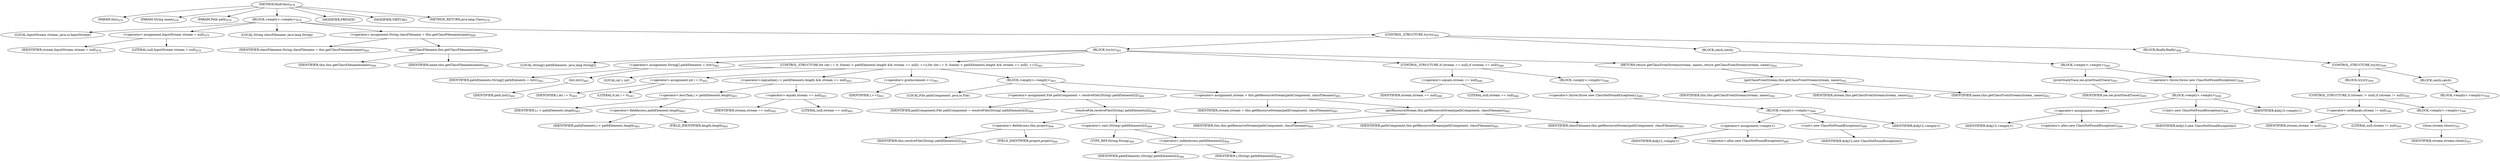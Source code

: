 digraph "findClass" {  
"825" [label = <(METHOD,findClass)<SUB>476</SUB>> ]
"40" [label = <(PARAM,this)<SUB>476</SUB>> ]
"826" [label = <(PARAM,String name)<SUB>476</SUB>> ]
"827" [label = <(PARAM,Path path)<SUB>476</SUB>> ]
"828" [label = <(BLOCK,&lt;empty&gt;,&lt;empty&gt;)<SUB>476</SUB>> ]
"829" [label = <(LOCAL,InputStream stream: java.io.InputStream)> ]
"830" [label = <(&lt;operator&gt;.assignment,InputStream stream = null)<SUB>479</SUB>> ]
"831" [label = <(IDENTIFIER,stream,InputStream stream = null)<SUB>479</SUB>> ]
"832" [label = <(LITERAL,null,InputStream stream = null)<SUB>479</SUB>> ]
"833" [label = <(LOCAL,String classFilename: java.lang.String)> ]
"834" [label = <(&lt;operator&gt;.assignment,String classFilename = this.getClassFilename(name))<SUB>480</SUB>> ]
"835" [label = <(IDENTIFIER,classFilename,String classFilename = this.getClassFilename(name))<SUB>480</SUB>> ]
"836" [label = <(getClassFilename,this.getClassFilename(name))<SUB>480</SUB>> ]
"39" [label = <(IDENTIFIER,this,this.getClassFilename(name))<SUB>480</SUB>> ]
"837" [label = <(IDENTIFIER,name,this.getClassFilename(name))<SUB>480</SUB>> ]
"838" [label = <(CONTROL_STRUCTURE,try,try)<SUB>481</SUB>> ]
"839" [label = <(BLOCK,try,try)<SUB>481</SUB>> ]
"840" [label = <(LOCAL,String[] pathElements: java.lang.String[])> ]
"841" [label = <(&lt;operator&gt;.assignment,String[] pathElements = list())<SUB>482</SUB>> ]
"842" [label = <(IDENTIFIER,pathElements,String[] pathElements = list())<SUB>482</SUB>> ]
"843" [label = <(list,list())<SUB>482</SUB>> ]
"844" [label = <(IDENTIFIER,path,list())<SUB>482</SUB>> ]
"845" [label = <(CONTROL_STRUCTURE,for (int i = 0; Some(i &lt; pathElements.length &amp;&amp; stream == null); ++i),for (int i = 0; Some(i &lt; pathElements.length &amp;&amp; stream == null); ++i))<SUB>483</SUB>> ]
"846" [label = <(LOCAL,int i: int)> ]
"847" [label = <(&lt;operator&gt;.assignment,int i = 0)<SUB>483</SUB>> ]
"848" [label = <(IDENTIFIER,i,int i = 0)<SUB>483</SUB>> ]
"849" [label = <(LITERAL,0,int i = 0)<SUB>483</SUB>> ]
"850" [label = <(&lt;operator&gt;.logicalAnd,i &lt; pathElements.length &amp;&amp; stream == null)<SUB>483</SUB>> ]
"851" [label = <(&lt;operator&gt;.lessThan,i &lt; pathElements.length)<SUB>483</SUB>> ]
"852" [label = <(IDENTIFIER,i,i &lt; pathElements.length)<SUB>483</SUB>> ]
"853" [label = <(&lt;operator&gt;.fieldAccess,pathElements.length)<SUB>483</SUB>> ]
"854" [label = <(IDENTIFIER,pathElements,i &lt; pathElements.length)<SUB>483</SUB>> ]
"855" [label = <(FIELD_IDENTIFIER,length,length)<SUB>483</SUB>> ]
"856" [label = <(&lt;operator&gt;.equals,stream == null)<SUB>483</SUB>> ]
"857" [label = <(IDENTIFIER,stream,stream == null)<SUB>483</SUB>> ]
"858" [label = <(LITERAL,null,stream == null)<SUB>483</SUB>> ]
"859" [label = <(&lt;operator&gt;.preIncrement,++i)<SUB>483</SUB>> ]
"860" [label = <(IDENTIFIER,i,++i)<SUB>483</SUB>> ]
"861" [label = <(BLOCK,&lt;empty&gt;,&lt;empty&gt;)<SUB>483</SUB>> ]
"862" [label = <(LOCAL,File pathComponent: java.io.File)> ]
"863" [label = <(&lt;operator&gt;.assignment,File pathComponent = resolveFile((String) pathElements[i]))<SUB>484</SUB>> ]
"864" [label = <(IDENTIFIER,pathComponent,File pathComponent = resolveFile((String) pathElements[i]))<SUB>484</SUB>> ]
"865" [label = <(resolveFile,resolveFile((String) pathElements[i]))<SUB>484</SUB>> ]
"866" [label = <(&lt;operator&gt;.fieldAccess,this.project)<SUB>484</SUB>> ]
"867" [label = <(IDENTIFIER,this,resolveFile((String) pathElements[i]))<SUB>484</SUB>> ]
"868" [label = <(FIELD_IDENTIFIER,project,project)<SUB>484</SUB>> ]
"869" [label = <(&lt;operator&gt;.cast,(String) pathElements[i])<SUB>484</SUB>> ]
"870" [label = <(TYPE_REF,String,String)<SUB>484</SUB>> ]
"871" [label = <(&lt;operator&gt;.indexAccess,pathElements[i])<SUB>484</SUB>> ]
"872" [label = <(IDENTIFIER,pathElements,(String) pathElements[i])<SUB>484</SUB>> ]
"873" [label = <(IDENTIFIER,i,(String) pathElements[i])<SUB>484</SUB>> ]
"874" [label = <(&lt;operator&gt;.assignment,stream = this.getResourceStream(pathComponent, classFilename))<SUB>485</SUB>> ]
"875" [label = <(IDENTIFIER,stream,stream = this.getResourceStream(pathComponent, classFilename))<SUB>485</SUB>> ]
"876" [label = <(getResourceStream,this.getResourceStream(pathComponent, classFilename))<SUB>485</SUB>> ]
"41" [label = <(IDENTIFIER,this,this.getResourceStream(pathComponent, classFilename))<SUB>485</SUB>> ]
"877" [label = <(IDENTIFIER,pathComponent,this.getResourceStream(pathComponent, classFilename))<SUB>485</SUB>> ]
"878" [label = <(IDENTIFIER,classFilename,this.getResourceStream(pathComponent, classFilename))<SUB>485</SUB>> ]
"879" [label = <(CONTROL_STRUCTURE,if (stream == null),if (stream == null))<SUB>488</SUB>> ]
"880" [label = <(&lt;operator&gt;.equals,stream == null)<SUB>488</SUB>> ]
"881" [label = <(IDENTIFIER,stream,stream == null)<SUB>488</SUB>> ]
"882" [label = <(LITERAL,null,stream == null)<SUB>488</SUB>> ]
"883" [label = <(BLOCK,&lt;empty&gt;,&lt;empty&gt;)<SUB>488</SUB>> ]
"884" [label = <(&lt;operator&gt;.throw,throw new ClassNotFoundException();)<SUB>489</SUB>> ]
"885" [label = <(BLOCK,&lt;empty&gt;,&lt;empty&gt;)<SUB>489</SUB>> ]
"886" [label = <(&lt;operator&gt;.assignment,&lt;empty&gt;)> ]
"887" [label = <(IDENTIFIER,$obj12,&lt;empty&gt;)> ]
"888" [label = <(&lt;operator&gt;.alloc,new ClassNotFoundException())<SUB>489</SUB>> ]
"889" [label = <(&lt;init&gt;,new ClassNotFoundException())<SUB>489</SUB>> ]
"890" [label = <(IDENTIFIER,$obj12,new ClassNotFoundException())> ]
"891" [label = <(IDENTIFIER,$obj12,&lt;empty&gt;)> ]
"892" [label = <(RETURN,return getClassFromStream(stream, name);,return getClassFromStream(stream, name);)<SUB>492</SUB>> ]
"893" [label = <(getClassFromStream,this.getClassFromStream(stream, name))<SUB>492</SUB>> ]
"42" [label = <(IDENTIFIER,this,this.getClassFromStream(stream, name))<SUB>492</SUB>> ]
"894" [label = <(IDENTIFIER,stream,this.getClassFromStream(stream, name))<SUB>492</SUB>> ]
"895" [label = <(IDENTIFIER,name,this.getClassFromStream(stream, name))<SUB>492</SUB>> ]
"896" [label = <(BLOCK,catch,catch)> ]
"897" [label = <(BLOCK,&lt;empty&gt;,&lt;empty&gt;)<SUB>494</SUB>> ]
"898" [label = <(printStackTrace,ioe.printStackTrace())<SUB>495</SUB>> ]
"899" [label = <(IDENTIFIER,ioe,ioe.printStackTrace())<SUB>495</SUB>> ]
"900" [label = <(&lt;operator&gt;.throw,throw new ClassNotFoundException();)<SUB>496</SUB>> ]
"901" [label = <(BLOCK,&lt;empty&gt;,&lt;empty&gt;)<SUB>496</SUB>> ]
"902" [label = <(&lt;operator&gt;.assignment,&lt;empty&gt;)> ]
"903" [label = <(IDENTIFIER,$obj13,&lt;empty&gt;)> ]
"904" [label = <(&lt;operator&gt;.alloc,new ClassNotFoundException())<SUB>496</SUB>> ]
"905" [label = <(&lt;init&gt;,new ClassNotFoundException())<SUB>496</SUB>> ]
"906" [label = <(IDENTIFIER,$obj13,new ClassNotFoundException())> ]
"907" [label = <(IDENTIFIER,$obj13,&lt;empty&gt;)> ]
"908" [label = <(BLOCK,finally,finally)<SUB>498</SUB>> ]
"909" [label = <(CONTROL_STRUCTURE,try,try)<SUB>499</SUB>> ]
"910" [label = <(BLOCK,try,try)<SUB>499</SUB>> ]
"911" [label = <(CONTROL_STRUCTURE,if (stream != null),if (stream != null))<SUB>500</SUB>> ]
"912" [label = <(&lt;operator&gt;.notEquals,stream != null)<SUB>500</SUB>> ]
"913" [label = <(IDENTIFIER,stream,stream != null)<SUB>500</SUB>> ]
"914" [label = <(LITERAL,null,stream != null)<SUB>500</SUB>> ]
"915" [label = <(BLOCK,&lt;empty&gt;,&lt;empty&gt;)<SUB>500</SUB>> ]
"916" [label = <(close,stream.close())<SUB>501</SUB>> ]
"917" [label = <(IDENTIFIER,stream,stream.close())<SUB>501</SUB>> ]
"918" [label = <(BLOCK,catch,catch)> ]
"919" [label = <(BLOCK,&lt;empty&gt;,&lt;empty&gt;)<SUB>504</SUB>> ]
"920" [label = <(MODIFIER,PRIVATE)> ]
"921" [label = <(MODIFIER,VIRTUAL)> ]
"922" [label = <(METHOD_RETURN,java.lang.Class)<SUB>476</SUB>> ]
  "825" -> "40" 
  "825" -> "826" 
  "825" -> "827" 
  "825" -> "828" 
  "825" -> "920" 
  "825" -> "921" 
  "825" -> "922" 
  "828" -> "829" 
  "828" -> "830" 
  "828" -> "833" 
  "828" -> "834" 
  "828" -> "838" 
  "830" -> "831" 
  "830" -> "832" 
  "834" -> "835" 
  "834" -> "836" 
  "836" -> "39" 
  "836" -> "837" 
  "838" -> "839" 
  "838" -> "896" 
  "838" -> "908" 
  "839" -> "840" 
  "839" -> "841" 
  "839" -> "845" 
  "839" -> "879" 
  "839" -> "892" 
  "841" -> "842" 
  "841" -> "843" 
  "843" -> "844" 
  "845" -> "846" 
  "845" -> "847" 
  "845" -> "850" 
  "845" -> "859" 
  "845" -> "861" 
  "847" -> "848" 
  "847" -> "849" 
  "850" -> "851" 
  "850" -> "856" 
  "851" -> "852" 
  "851" -> "853" 
  "853" -> "854" 
  "853" -> "855" 
  "856" -> "857" 
  "856" -> "858" 
  "859" -> "860" 
  "861" -> "862" 
  "861" -> "863" 
  "861" -> "874" 
  "863" -> "864" 
  "863" -> "865" 
  "865" -> "866" 
  "865" -> "869" 
  "866" -> "867" 
  "866" -> "868" 
  "869" -> "870" 
  "869" -> "871" 
  "871" -> "872" 
  "871" -> "873" 
  "874" -> "875" 
  "874" -> "876" 
  "876" -> "41" 
  "876" -> "877" 
  "876" -> "878" 
  "879" -> "880" 
  "879" -> "883" 
  "880" -> "881" 
  "880" -> "882" 
  "883" -> "884" 
  "884" -> "885" 
  "885" -> "886" 
  "885" -> "889" 
  "885" -> "891" 
  "886" -> "887" 
  "886" -> "888" 
  "889" -> "890" 
  "892" -> "893" 
  "893" -> "42" 
  "893" -> "894" 
  "893" -> "895" 
  "896" -> "897" 
  "897" -> "898" 
  "897" -> "900" 
  "898" -> "899" 
  "900" -> "901" 
  "901" -> "902" 
  "901" -> "905" 
  "901" -> "907" 
  "902" -> "903" 
  "902" -> "904" 
  "905" -> "906" 
  "908" -> "909" 
  "909" -> "910" 
  "909" -> "918" 
  "910" -> "911" 
  "911" -> "912" 
  "911" -> "915" 
  "912" -> "913" 
  "912" -> "914" 
  "915" -> "916" 
  "916" -> "917" 
  "918" -> "919" 
}
